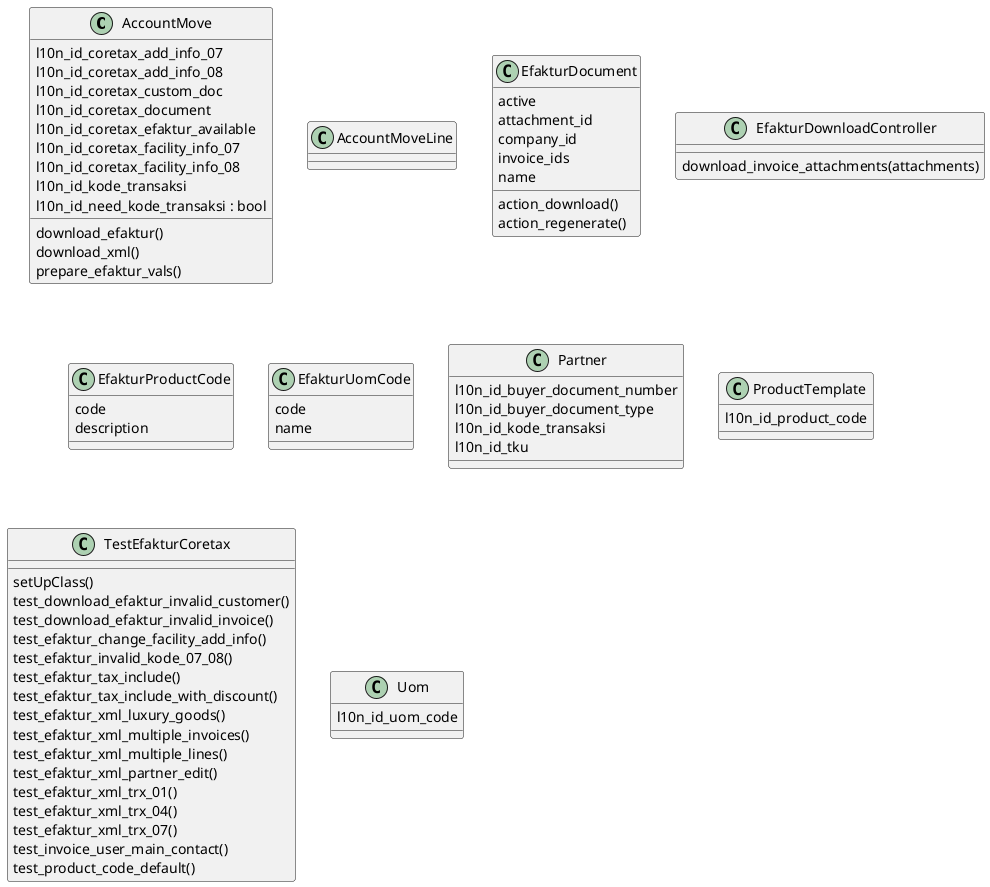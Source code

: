 @startuml classes_l10n_id_efaktur_coretax
set namespaceSeparator none
class "AccountMove" as odoo_src.odoo.addons.l10n_id_efaktur_coretax.models.account_move.AccountMove {
  l10n_id_coretax_add_info_07
  l10n_id_coretax_add_info_08
  l10n_id_coretax_custom_doc
  l10n_id_coretax_document
  l10n_id_coretax_efaktur_available
  l10n_id_coretax_facility_info_07
  l10n_id_coretax_facility_info_08
  l10n_id_kode_transaksi
  l10n_id_need_kode_transaksi : bool
  download_efaktur()
  download_xml()
  prepare_efaktur_vals()
}
class "AccountMoveLine" as odoo_src.odoo.addons.l10n_id_efaktur_coretax.models.account_move_line.AccountMoveLine {
}
class "EfakturDocument" as odoo_src.odoo.addons.l10n_id_efaktur_coretax.models.efaktur_document.EfakturDocument {
  active
  attachment_id
  company_id
  invoice_ids
  name
  action_download()
  action_regenerate()
}
class "EfakturDownloadController" as odoo_src.odoo.addons.l10n_id_efaktur_coretax.controllers.download_efaktur.EfakturDownloadController {
  download_invoice_attachments(attachments)
}
class "EfakturProductCode" as odoo_src.odoo.addons.l10n_id_efaktur_coretax.models.product_code.EfakturProductCode {
  code
  description
}
class "EfakturUomCode" as odoo_src.odoo.addons.l10n_id_efaktur_coretax.models.uom_code.EfakturUomCode {
  code
  name
}
class "Partner" as odoo_src.odoo.addons.l10n_id_efaktur_coretax.models.res_partner.Partner {
  l10n_id_buyer_document_number
  l10n_id_buyer_document_type
  l10n_id_kode_transaksi
  l10n_id_tku
}
class "ProductTemplate" as odoo_src.odoo.addons.l10n_id_efaktur_coretax.models.product_template.ProductTemplate {
  l10n_id_product_code
}
class "TestEfakturCoretax" as odoo_src.odoo.addons.l10n_id_efaktur_coretax.tests.test_l10n_id_efaktur_coretax.TestEfakturCoretax {
  setUpClass()
  test_download_efaktur_invalid_customer()
  test_download_efaktur_invalid_invoice()
  test_efaktur_change_facility_add_info()
  test_efaktur_invalid_kode_07_08()
  test_efaktur_tax_include()
  test_efaktur_tax_include_with_discount()
  test_efaktur_xml_luxury_goods()
  test_efaktur_xml_multiple_invoices()
  test_efaktur_xml_multiple_lines()
  test_efaktur_xml_partner_edit()
  test_efaktur_xml_trx_01()
  test_efaktur_xml_trx_04()
  test_efaktur_xml_trx_07()
  test_invoice_user_main_contact()
  test_product_code_default()
}
class "Uom" as odoo_src.odoo.addons.l10n_id_efaktur_coretax.models.uom_uom.Uom {
  l10n_id_uom_code
}
@enduml
